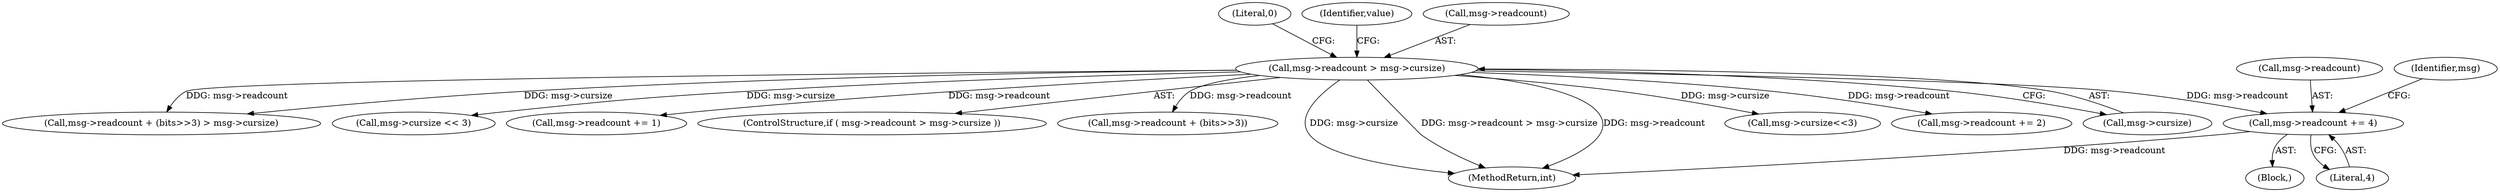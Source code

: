 digraph "0_ioq3_d2b1d124d4055c2fcbe5126863487c52fd58cca1_4@API" {
"1000241" [label="(Call,msg->readcount += 4)"];
"1000110" [label="(Call,msg->readcount > msg->cursize)"];
"1000229" [label="(Block,)"];
"1000114" [label="(Call,msg->cursize)"];
"1000146" [label="(Call,msg->readcount + (bits>>3) > msg->cursize)"];
"1000278" [label="(Call,msg->cursize << 3)"];
"1000119" [label="(Literal,0)"];
"1000245" [label="(Literal,4)"];
"1000183" [label="(Call,msg->readcount += 1)"];
"1000121" [label="(Identifier,value)"];
"1000110" [label="(Call,msg->readcount > msg->cursize)"];
"1000109" [label="(ControlStructure,if ( msg->readcount > msg->cursize ))"];
"1000111" [label="(Call,msg->readcount)"];
"1000147" [label="(Call,msg->readcount + (bits>>3))"];
"1000242" [label="(Call,msg->readcount)"];
"1000241" [label="(Call,msg->readcount += 4)"];
"1000428" [label="(MethodReturn,int)"];
"1000351" [label="(Call,msg->cursize<<3)"];
"1000214" [label="(Call,msg->readcount += 2)"];
"1000248" [label="(Identifier,msg)"];
"1000241" -> "1000229"  [label="AST: "];
"1000241" -> "1000245"  [label="CFG: "];
"1000242" -> "1000241"  [label="AST: "];
"1000245" -> "1000241"  [label="AST: "];
"1000248" -> "1000241"  [label="CFG: "];
"1000241" -> "1000428"  [label="DDG: msg->readcount"];
"1000110" -> "1000241"  [label="DDG: msg->readcount"];
"1000110" -> "1000109"  [label="AST: "];
"1000110" -> "1000114"  [label="CFG: "];
"1000111" -> "1000110"  [label="AST: "];
"1000114" -> "1000110"  [label="AST: "];
"1000119" -> "1000110"  [label="CFG: "];
"1000121" -> "1000110"  [label="CFG: "];
"1000110" -> "1000428"  [label="DDG: msg->cursize"];
"1000110" -> "1000428"  [label="DDG: msg->readcount > msg->cursize"];
"1000110" -> "1000428"  [label="DDG: msg->readcount"];
"1000110" -> "1000146"  [label="DDG: msg->readcount"];
"1000110" -> "1000146"  [label="DDG: msg->cursize"];
"1000110" -> "1000147"  [label="DDG: msg->readcount"];
"1000110" -> "1000183"  [label="DDG: msg->readcount"];
"1000110" -> "1000214"  [label="DDG: msg->readcount"];
"1000110" -> "1000278"  [label="DDG: msg->cursize"];
"1000110" -> "1000351"  [label="DDG: msg->cursize"];
}
